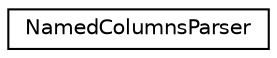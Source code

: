 digraph "Graphical Class Hierarchy"
{
  edge [fontname="Helvetica",fontsize="10",labelfontname="Helvetica",labelfontsize="10"];
  node [fontname="Helvetica",fontsize="10",shape=record];
  rankdir="LR";
  Node0 [label="NamedColumnsParser",height=0.2,width=0.4,color="black", fillcolor="white", style="filled",URL="$db/dc1/class_named_columns_parser.html",tooltip="A parser to retrieve information from a table with known columns. "];
}
